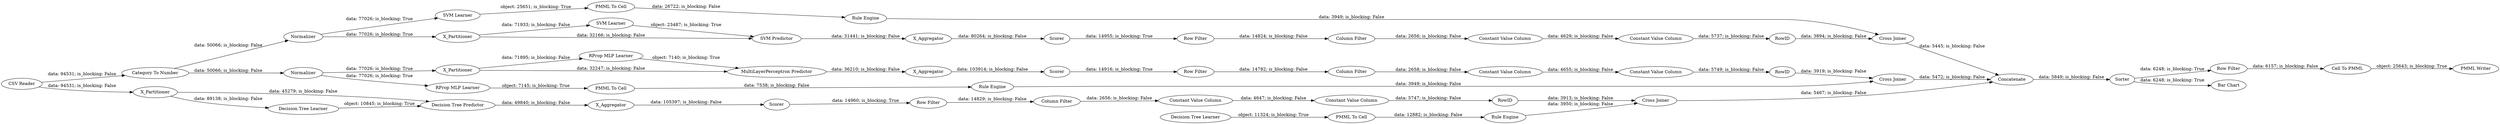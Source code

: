 digraph {
	"2492221062983110132_290" [label="Constant Value Column"]
	"1256201461438555793_39" [label="Cross Joiner"]
	"-9163805365831999049_290" [label="Constant Value Column"]
	"1256201461438555793_7" [label=X_Aggregator]
	"-3311509550092097760_22" [label="PMML To Cell"]
	"-2042428177523382705_9" [label="Row Filter"]
	"-9163805365831999049_9" [label="Row Filter"]
	"5208211619647757042_2" [label=X_Partitioner]
	"1256201461438555793_40" [label=Normalizer]
	"2492221062983110132_294" [label="Column Filter"]
	"-9163805365831999049_294" [label="Column Filter"]
	"-8620652254482596602_34" [label="PMML To Cell"]
	"5208211619647757042_7" [label=X_Aggregator]
	"4878942964595054413_38" [label="Cross Joiner"]
	"-9163805365831999049_292" [label="Constant Value Column"]
	"-5241176555489974733_60" [label=Concatenate]
	"4878942964595054413_31" [label="RProp MLP Learner"]
	"2492221062983110132_292" [label="Constant Value Column"]
	"1256201461438555793_31" [label="SVM Learner"]
	"-8620652254482596602_35" [label="Rule Engine"]
	"-5241176555489974733_62" [label="CSV Reader"]
	"4878942964595054413_40" [label=Scorer]
	"-2042428177523382705_294" [label="Column Filter"]
	"-8620652254482596602_33" [label="SVM Learner"]
	"1256201461438555793_32" [label="SVM Predictor"]
	"1256201461438555793_41" [label=Scorer]
	"-5241176555489974733_53" [label="Row Filter"]
	"-5241176555489974733_58" [label="Category To Number"]
	"5208211619647757042_39" [label=Scorer]
	"-9163805365831999049_293" [label=RowID]
	"4878942964595054413_7" [label=X_Aggregator]
	"-5241176555489974733_54" [label="Cell To PMML"]
	"-948333054292691460_28" [label="PMML To Cell"]
	"5208211619647757042_38" [label="Cross Joiner"]
	"-3311509550092097760_35" [label="RProp MLP Learner"]
	"-5241176555489974733_59" [label="Bar Chart"]
	"4878942964595054413_32" [label="MultiLayerPerceptron Predictor"]
	"1256201461438555793_2" [label=X_Partitioner]
	"-5241176555489974733_61" [label="PMML Writer"]
	"-3311509550092097760_34" [label="Rule Engine"]
	"2492221062983110132_293" [label=RowID]
	"-948333054292691460_34" [label="Rule Engine"]
	"5208211619647757042_32" [label="Decision Tree Predictor"]
	"4878942964595054413_2" [label=X_Partitioner]
	"-2042428177523382705_290" [label="Constant Value Column"]
	"-2042428177523382705_292" [label="Constant Value Column"]
	"-5241176555489974733_52" [label=Sorter]
	"4878942964595054413_39" [label=Normalizer]
	"5208211619647757042_31" [label="Decision Tree Learner"]
	"-2042428177523382705_293" [label=RowID]
	"-948333054292691460_33" [label="Decision Tree Learner"]
	"2492221062983110132_9" [label="Row Filter"]
	"1256201461438555793_2" -> "1256201461438555793_32" [label="data: 32166; is_blocking: False"]
	"-2042428177523382705_293" -> "1256201461438555793_39" [label="data: 3894; is_blocking: False"]
	"4878942964595054413_7" -> "4878942964595054413_40" [label="data: 103914; is_blocking: False"]
	"1256201461438555793_41" -> "-2042428177523382705_9" [label="data: 14955; is_blocking: True"]
	"-3311509550092097760_34" -> "4878942964595054413_38" [label="data: 3949; is_blocking: False"]
	"-9163805365831999049_292" -> "-9163805365831999049_293" [label="data: 5749; is_blocking: False"]
	"5208211619647757042_32" -> "5208211619647757042_7" [label="data: 49840; is_blocking: False"]
	"4878942964595054413_32" -> "4878942964595054413_7" [label="data: 36210; is_blocking: False"]
	"-5241176555489974733_54" -> "-5241176555489974733_61" [label="object: 25643; is_blocking: True"]
	"2492221062983110132_290" -> "2492221062983110132_292" [label="data: 4647; is_blocking: False"]
	"5208211619647757042_7" -> "5208211619647757042_39" [label="data: 105397; is_blocking: False"]
	"-9163805365831999049_294" -> "-9163805365831999049_290" [label="data: 2658; is_blocking: False"]
	"1256201461438555793_7" -> "1256201461438555793_41" [label="data: 80264; is_blocking: False"]
	"5208211619647757042_2" -> "5208211619647757042_31" [label="data: 89138; is_blocking: False"]
	"5208211619647757042_38" -> "-5241176555489974733_60" [label="data: 5467; is_blocking: False"]
	"-5241176555489974733_53" -> "-5241176555489974733_54" [label="data: 6157; is_blocking: False"]
	"2492221062983110132_293" -> "5208211619647757042_38" [label="data: 3913; is_blocking: False"]
	"-5241176555489974733_62" -> "5208211619647757042_2" [label="data: 94531; is_blocking: False"]
	"-2042428177523382705_290" -> "-2042428177523382705_292" [label="data: 4629; is_blocking: False"]
	"5208211619647757042_2" -> "5208211619647757042_32" [label="data: 45279; is_blocking: False"]
	"-3311509550092097760_35" -> "-3311509550092097760_22" [label="object: 7145; is_blocking: True"]
	"-8620652254482596602_33" -> "-8620652254482596602_34" [label="object: 25651; is_blocking: True"]
	"5208211619647757042_39" -> "2492221062983110132_9" [label="data: 14960; is_blocking: True"]
	"-3311509550092097760_22" -> "-3311509550092097760_34" [label="data: 7538; is_blocking: False"]
	"-2042428177523382705_9" -> "-2042428177523382705_294" [label="data: 14824; is_blocking: False"]
	"1256201461438555793_40" -> "1256201461438555793_2" [label="data: 77026; is_blocking: True"]
	"2492221062983110132_9" -> "2492221062983110132_294" [label="data: 14829; is_blocking: False"]
	"-5241176555489974733_58" -> "1256201461438555793_40" [label="data: 50066; is_blocking: False"]
	"-948333054292691460_33" -> "-948333054292691460_28" [label="object: 11324; is_blocking: True"]
	"-5241176555489974733_60" -> "-5241176555489974733_52" [label="data: 5849; is_blocking: False"]
	"4878942964595054413_31" -> "4878942964595054413_32" [label="object: 7140; is_blocking: True"]
	"1256201461438555793_32" -> "1256201461438555793_7" [label="data: 31441; is_blocking: False"]
	"-8620652254482596602_34" -> "-8620652254482596602_35" [label="data: 26722; is_blocking: False"]
	"1256201461438555793_39" -> "-5241176555489974733_60" [label="data: 5445; is_blocking: False"]
	"-948333054292691460_28" -> "-948333054292691460_34" [label="data: 12882; is_blocking: False"]
	"4878942964595054413_2" -> "4878942964595054413_31" [label="data: 71895; is_blocking: False"]
	"4878942964595054413_38" -> "-5241176555489974733_60" [label="data: 5472; is_blocking: False"]
	"4878942964595054413_2" -> "4878942964595054413_32" [label="data: 32247; is_blocking: False"]
	"1256201461438555793_40" -> "-8620652254482596602_33" [label="data: 77026; is_blocking: True"]
	"-5241176555489974733_52" -> "-5241176555489974733_59" [label="data: 6248; is_blocking: True"]
	"2492221062983110132_294" -> "2492221062983110132_290" [label="data: 2656; is_blocking: False"]
	"-5241176555489974733_58" -> "4878942964595054413_39" [label="data: 50066; is_blocking: False"]
	"4878942964595054413_40" -> "-9163805365831999049_9" [label="data: 14916; is_blocking: True"]
	"-2042428177523382705_294" -> "-2042428177523382705_290" [label="data: 2656; is_blocking: False"]
	"-8620652254482596602_35" -> "1256201461438555793_39" [label="data: 3949; is_blocking: False"]
	"-9163805365831999049_293" -> "4878942964595054413_38" [label="data: 3919; is_blocking: False"]
	"-9163805365831999049_290" -> "-9163805365831999049_292" [label="data: 4655; is_blocking: False"]
	"4878942964595054413_39" -> "4878942964595054413_2" [label="data: 77026; is_blocking: True"]
	"2492221062983110132_292" -> "2492221062983110132_293" [label="data: 5747; is_blocking: False"]
	"-5241176555489974733_62" -> "-5241176555489974733_58" [label="data: 94531; is_blocking: False"]
	"-5241176555489974733_52" -> "-5241176555489974733_53" [label="data: 6248; is_blocking: True"]
	"-9163805365831999049_9" -> "-9163805365831999049_294" [label="data: 14782; is_blocking: False"]
	"1256201461438555793_2" -> "1256201461438555793_31" [label="data: 71933; is_blocking: False"]
	"-948333054292691460_34" -> "5208211619647757042_38" [label="data: 3950; is_blocking: False"]
	"-2042428177523382705_292" -> "-2042428177523382705_293" [label="data: 5737; is_blocking: False"]
	"4878942964595054413_39" -> "-3311509550092097760_35" [label="data: 77026; is_blocking: True"]
	"1256201461438555793_31" -> "1256201461438555793_32" [label="object: 23487; is_blocking: True"]
	"5208211619647757042_31" -> "5208211619647757042_32" [label="object: 10845; is_blocking: True"]
	rankdir=LR
}
